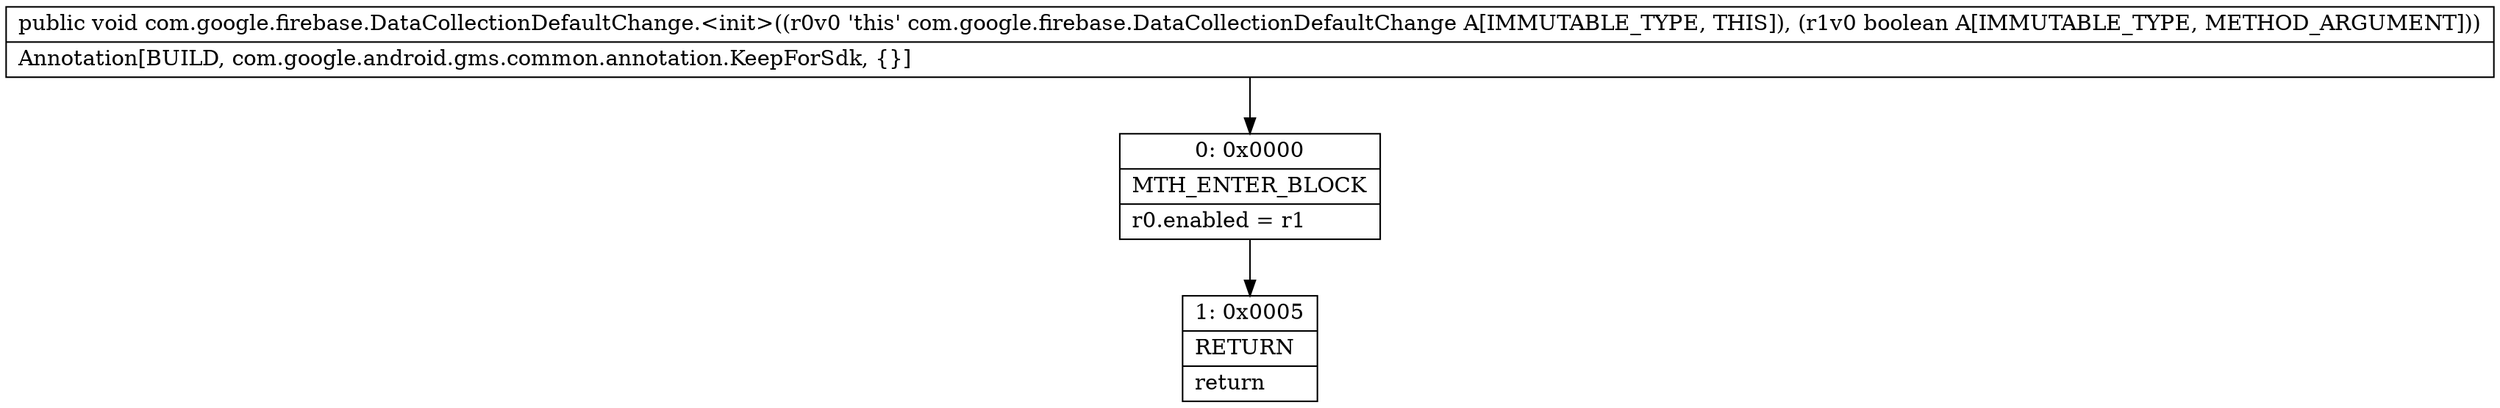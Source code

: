 digraph "CFG forcom.google.firebase.DataCollectionDefaultChange.\<init\>(Z)V" {
Node_0 [shape=record,label="{0\:\ 0x0000|MTH_ENTER_BLOCK\l|r0.enabled = r1\l}"];
Node_1 [shape=record,label="{1\:\ 0x0005|RETURN\l|return\l}"];
MethodNode[shape=record,label="{public void com.google.firebase.DataCollectionDefaultChange.\<init\>((r0v0 'this' com.google.firebase.DataCollectionDefaultChange A[IMMUTABLE_TYPE, THIS]), (r1v0 boolean A[IMMUTABLE_TYPE, METHOD_ARGUMENT]))  | Annotation[BUILD, com.google.android.gms.common.annotation.KeepForSdk, \{\}]\l}"];
MethodNode -> Node_0;
Node_0 -> Node_1;
}

